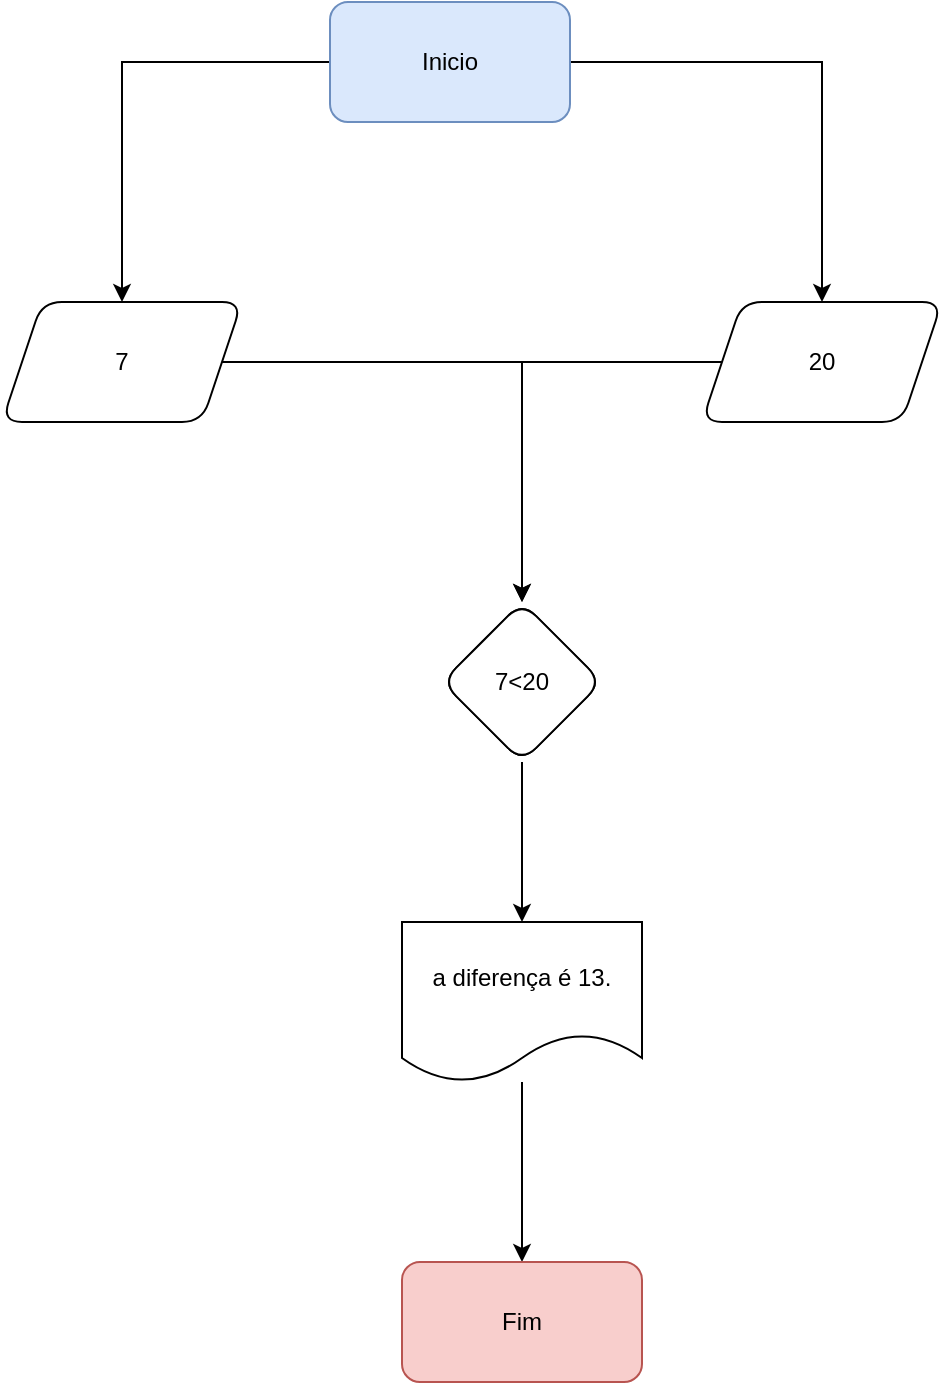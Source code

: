 <mxfile version="21.0.2" type="github">
  <diagram name="Página-1" id="1MhN-qDOYnikFl2h52pO">
    <mxGraphModel dx="1434" dy="796" grid="1" gridSize="10" guides="1" tooltips="1" connect="1" arrows="1" fold="1" page="1" pageScale="1" pageWidth="827" pageHeight="1169" math="0" shadow="0">
      <root>
        <mxCell id="0" />
        <mxCell id="1" parent="0" />
        <mxCell id="4U1oHg2HHMCURmcUPHaV-3" value="" style="edgeStyle=orthogonalEdgeStyle;rounded=0;orthogonalLoop=1;jettySize=auto;html=1;" edge="1" parent="1" source="4U1oHg2HHMCURmcUPHaV-1" target="4U1oHg2HHMCURmcUPHaV-2">
          <mxGeometry relative="1" as="geometry" />
        </mxCell>
        <mxCell id="4U1oHg2HHMCURmcUPHaV-5" value="" style="edgeStyle=orthogonalEdgeStyle;rounded=0;orthogonalLoop=1;jettySize=auto;html=1;" edge="1" parent="1" source="4U1oHg2HHMCURmcUPHaV-1" target="4U1oHg2HHMCURmcUPHaV-4">
          <mxGeometry relative="1" as="geometry" />
        </mxCell>
        <mxCell id="4U1oHg2HHMCURmcUPHaV-1" value="Inicio" style="rounded=1;whiteSpace=wrap;html=1;fillColor=#dae8fc;strokeColor=#6c8ebf;" vertex="1" parent="1">
          <mxGeometry x="354" y="60" width="120" height="60" as="geometry" />
        </mxCell>
        <mxCell id="4U1oHg2HHMCURmcUPHaV-7" value="" style="edgeStyle=orthogonalEdgeStyle;rounded=0;orthogonalLoop=1;jettySize=auto;html=1;" edge="1" parent="1" source="4U1oHg2HHMCURmcUPHaV-2" target="4U1oHg2HHMCURmcUPHaV-6">
          <mxGeometry relative="1" as="geometry" />
        </mxCell>
        <mxCell id="4U1oHg2HHMCURmcUPHaV-2" value="7" style="shape=parallelogram;perimeter=parallelogramPerimeter;whiteSpace=wrap;html=1;fixedSize=1;rounded=1;" vertex="1" parent="1">
          <mxGeometry x="190" y="210" width="120" height="60" as="geometry" />
        </mxCell>
        <mxCell id="4U1oHg2HHMCURmcUPHaV-9" value="" style="edgeStyle=orthogonalEdgeStyle;rounded=0;orthogonalLoop=1;jettySize=auto;html=1;" edge="1" parent="1" source="4U1oHg2HHMCURmcUPHaV-4" target="4U1oHg2HHMCURmcUPHaV-8">
          <mxGeometry relative="1" as="geometry" />
        </mxCell>
        <mxCell id="4U1oHg2HHMCURmcUPHaV-4" value="20" style="shape=parallelogram;perimeter=parallelogramPerimeter;whiteSpace=wrap;html=1;fixedSize=1;rounded=1;" vertex="1" parent="1">
          <mxGeometry x="540" y="210" width="120" height="60" as="geometry" />
        </mxCell>
        <mxCell id="4U1oHg2HHMCURmcUPHaV-6" value="" style="rhombus;whiteSpace=wrap;html=1;rounded=1;" vertex="1" parent="1">
          <mxGeometry x="410" y="360" width="80" height="80" as="geometry" />
        </mxCell>
        <mxCell id="4U1oHg2HHMCURmcUPHaV-11" value="" style="edgeStyle=orthogonalEdgeStyle;rounded=0;orthogonalLoop=1;jettySize=auto;html=1;" edge="1" parent="1" source="4U1oHg2HHMCURmcUPHaV-8" target="4U1oHg2HHMCURmcUPHaV-10">
          <mxGeometry relative="1" as="geometry" />
        </mxCell>
        <mxCell id="4U1oHg2HHMCURmcUPHaV-8" value="7&amp;lt;20" style="rhombus;whiteSpace=wrap;html=1;rounded=1;" vertex="1" parent="1">
          <mxGeometry x="410" y="360" width="80" height="80" as="geometry" />
        </mxCell>
        <mxCell id="4U1oHg2HHMCURmcUPHaV-13" value="" style="edgeStyle=orthogonalEdgeStyle;rounded=0;orthogonalLoop=1;jettySize=auto;html=1;" edge="1" parent="1" source="4U1oHg2HHMCURmcUPHaV-10" target="4U1oHg2HHMCURmcUPHaV-12">
          <mxGeometry relative="1" as="geometry" />
        </mxCell>
        <mxCell id="4U1oHg2HHMCURmcUPHaV-10" value="a diferença é 13." style="shape=document;whiteSpace=wrap;html=1;boundedLbl=1;rounded=1;" vertex="1" parent="1">
          <mxGeometry x="390" y="520" width="120" height="80" as="geometry" />
        </mxCell>
        <mxCell id="4U1oHg2HHMCURmcUPHaV-12" value="Fim" style="whiteSpace=wrap;html=1;rounded=1;fillColor=#f8cecc;strokeColor=#b85450;" vertex="1" parent="1">
          <mxGeometry x="390" y="690" width="120" height="60" as="geometry" />
        </mxCell>
      </root>
    </mxGraphModel>
  </diagram>
</mxfile>
